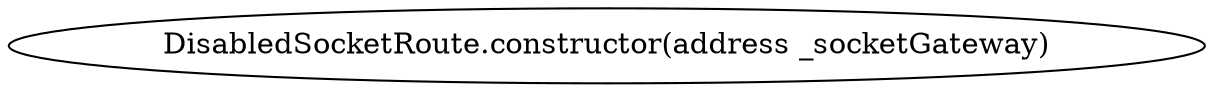 digraph "" {
	graph [bb="0,0,484.36,36"];
	node [label="\N"];
	"DisabledSocketRoute.constructor(address _socketGateway)"	 [height=0.5,
		pos="242.18,18",
		width=6.7272];
}
